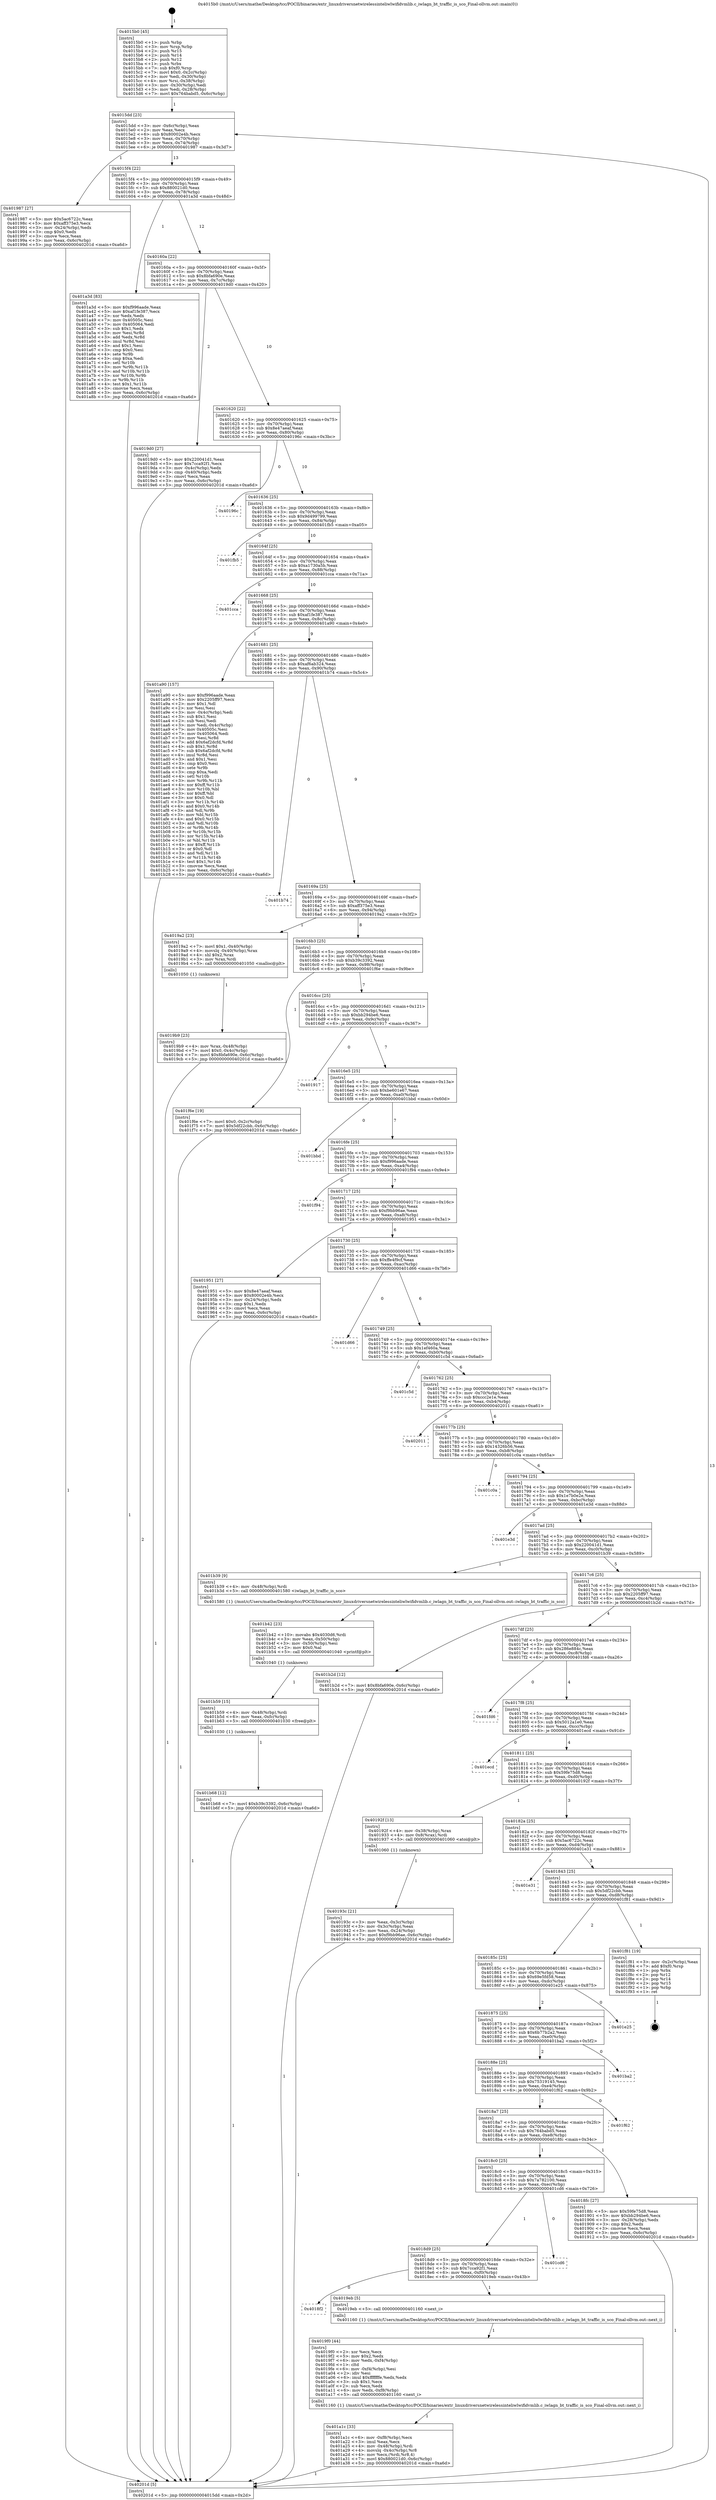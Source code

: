digraph "0x4015b0" {
  label = "0x4015b0 (/mnt/c/Users/mathe/Desktop/tcc/POCII/binaries/extr_linuxdriversnetwirelessinteliwlwifidvmlib.c_iwlagn_bt_traffic_is_sco_Final-ollvm.out::main(0))"
  labelloc = "t"
  node[shape=record]

  Entry [label="",width=0.3,height=0.3,shape=circle,fillcolor=black,style=filled]
  "0x4015dd" [label="{
     0x4015dd [23]\l
     | [instrs]\l
     &nbsp;&nbsp;0x4015dd \<+3\>: mov -0x6c(%rbp),%eax\l
     &nbsp;&nbsp;0x4015e0 \<+2\>: mov %eax,%ecx\l
     &nbsp;&nbsp;0x4015e2 \<+6\>: sub $0x80002e4b,%ecx\l
     &nbsp;&nbsp;0x4015e8 \<+3\>: mov %eax,-0x70(%rbp)\l
     &nbsp;&nbsp;0x4015eb \<+3\>: mov %ecx,-0x74(%rbp)\l
     &nbsp;&nbsp;0x4015ee \<+6\>: je 0000000000401987 \<main+0x3d7\>\l
  }"]
  "0x401987" [label="{
     0x401987 [27]\l
     | [instrs]\l
     &nbsp;&nbsp;0x401987 \<+5\>: mov $0x5ac6722c,%eax\l
     &nbsp;&nbsp;0x40198c \<+5\>: mov $0xaff375e3,%ecx\l
     &nbsp;&nbsp;0x401991 \<+3\>: mov -0x24(%rbp),%edx\l
     &nbsp;&nbsp;0x401994 \<+3\>: cmp $0x0,%edx\l
     &nbsp;&nbsp;0x401997 \<+3\>: cmove %ecx,%eax\l
     &nbsp;&nbsp;0x40199a \<+3\>: mov %eax,-0x6c(%rbp)\l
     &nbsp;&nbsp;0x40199d \<+5\>: jmp 000000000040201d \<main+0xa6d\>\l
  }"]
  "0x4015f4" [label="{
     0x4015f4 [22]\l
     | [instrs]\l
     &nbsp;&nbsp;0x4015f4 \<+5\>: jmp 00000000004015f9 \<main+0x49\>\l
     &nbsp;&nbsp;0x4015f9 \<+3\>: mov -0x70(%rbp),%eax\l
     &nbsp;&nbsp;0x4015fc \<+5\>: sub $0x880021d0,%eax\l
     &nbsp;&nbsp;0x401601 \<+3\>: mov %eax,-0x78(%rbp)\l
     &nbsp;&nbsp;0x401604 \<+6\>: je 0000000000401a3d \<main+0x48d\>\l
  }"]
  Exit [label="",width=0.3,height=0.3,shape=circle,fillcolor=black,style=filled,peripheries=2]
  "0x401a3d" [label="{
     0x401a3d [83]\l
     | [instrs]\l
     &nbsp;&nbsp;0x401a3d \<+5\>: mov $0xf996aade,%eax\l
     &nbsp;&nbsp;0x401a42 \<+5\>: mov $0xaf1fe387,%ecx\l
     &nbsp;&nbsp;0x401a47 \<+2\>: xor %edx,%edx\l
     &nbsp;&nbsp;0x401a49 \<+7\>: mov 0x40505c,%esi\l
     &nbsp;&nbsp;0x401a50 \<+7\>: mov 0x405064,%edi\l
     &nbsp;&nbsp;0x401a57 \<+3\>: sub $0x1,%edx\l
     &nbsp;&nbsp;0x401a5a \<+3\>: mov %esi,%r8d\l
     &nbsp;&nbsp;0x401a5d \<+3\>: add %edx,%r8d\l
     &nbsp;&nbsp;0x401a60 \<+4\>: imul %r8d,%esi\l
     &nbsp;&nbsp;0x401a64 \<+3\>: and $0x1,%esi\l
     &nbsp;&nbsp;0x401a67 \<+3\>: cmp $0x0,%esi\l
     &nbsp;&nbsp;0x401a6a \<+4\>: sete %r9b\l
     &nbsp;&nbsp;0x401a6e \<+3\>: cmp $0xa,%edi\l
     &nbsp;&nbsp;0x401a71 \<+4\>: setl %r10b\l
     &nbsp;&nbsp;0x401a75 \<+3\>: mov %r9b,%r11b\l
     &nbsp;&nbsp;0x401a78 \<+3\>: and %r10b,%r11b\l
     &nbsp;&nbsp;0x401a7b \<+3\>: xor %r10b,%r9b\l
     &nbsp;&nbsp;0x401a7e \<+3\>: or %r9b,%r11b\l
     &nbsp;&nbsp;0x401a81 \<+4\>: test $0x1,%r11b\l
     &nbsp;&nbsp;0x401a85 \<+3\>: cmovne %ecx,%eax\l
     &nbsp;&nbsp;0x401a88 \<+3\>: mov %eax,-0x6c(%rbp)\l
     &nbsp;&nbsp;0x401a8b \<+5\>: jmp 000000000040201d \<main+0xa6d\>\l
  }"]
  "0x40160a" [label="{
     0x40160a [22]\l
     | [instrs]\l
     &nbsp;&nbsp;0x40160a \<+5\>: jmp 000000000040160f \<main+0x5f\>\l
     &nbsp;&nbsp;0x40160f \<+3\>: mov -0x70(%rbp),%eax\l
     &nbsp;&nbsp;0x401612 \<+5\>: sub $0x8bfa690e,%eax\l
     &nbsp;&nbsp;0x401617 \<+3\>: mov %eax,-0x7c(%rbp)\l
     &nbsp;&nbsp;0x40161a \<+6\>: je 00000000004019d0 \<main+0x420\>\l
  }"]
  "0x401b68" [label="{
     0x401b68 [12]\l
     | [instrs]\l
     &nbsp;&nbsp;0x401b68 \<+7\>: movl $0xb39c3392,-0x6c(%rbp)\l
     &nbsp;&nbsp;0x401b6f \<+5\>: jmp 000000000040201d \<main+0xa6d\>\l
  }"]
  "0x4019d0" [label="{
     0x4019d0 [27]\l
     | [instrs]\l
     &nbsp;&nbsp;0x4019d0 \<+5\>: mov $0x220041d1,%eax\l
     &nbsp;&nbsp;0x4019d5 \<+5\>: mov $0x7cca92f1,%ecx\l
     &nbsp;&nbsp;0x4019da \<+3\>: mov -0x4c(%rbp),%edx\l
     &nbsp;&nbsp;0x4019dd \<+3\>: cmp -0x40(%rbp),%edx\l
     &nbsp;&nbsp;0x4019e0 \<+3\>: cmovl %ecx,%eax\l
     &nbsp;&nbsp;0x4019e3 \<+3\>: mov %eax,-0x6c(%rbp)\l
     &nbsp;&nbsp;0x4019e6 \<+5\>: jmp 000000000040201d \<main+0xa6d\>\l
  }"]
  "0x401620" [label="{
     0x401620 [22]\l
     | [instrs]\l
     &nbsp;&nbsp;0x401620 \<+5\>: jmp 0000000000401625 \<main+0x75\>\l
     &nbsp;&nbsp;0x401625 \<+3\>: mov -0x70(%rbp),%eax\l
     &nbsp;&nbsp;0x401628 \<+5\>: sub $0x8e47aeaf,%eax\l
     &nbsp;&nbsp;0x40162d \<+3\>: mov %eax,-0x80(%rbp)\l
     &nbsp;&nbsp;0x401630 \<+6\>: je 000000000040196c \<main+0x3bc\>\l
  }"]
  "0x401b59" [label="{
     0x401b59 [15]\l
     | [instrs]\l
     &nbsp;&nbsp;0x401b59 \<+4\>: mov -0x48(%rbp),%rdi\l
     &nbsp;&nbsp;0x401b5d \<+6\>: mov %eax,-0xfc(%rbp)\l
     &nbsp;&nbsp;0x401b63 \<+5\>: call 0000000000401030 \<free@plt\>\l
     | [calls]\l
     &nbsp;&nbsp;0x401030 \{1\} (unknown)\l
  }"]
  "0x40196c" [label="{
     0x40196c\l
  }", style=dashed]
  "0x401636" [label="{
     0x401636 [25]\l
     | [instrs]\l
     &nbsp;&nbsp;0x401636 \<+5\>: jmp 000000000040163b \<main+0x8b\>\l
     &nbsp;&nbsp;0x40163b \<+3\>: mov -0x70(%rbp),%eax\l
     &nbsp;&nbsp;0x40163e \<+5\>: sub $0x9d499799,%eax\l
     &nbsp;&nbsp;0x401643 \<+6\>: mov %eax,-0x84(%rbp)\l
     &nbsp;&nbsp;0x401649 \<+6\>: je 0000000000401fb5 \<main+0xa05\>\l
  }"]
  "0x401b42" [label="{
     0x401b42 [23]\l
     | [instrs]\l
     &nbsp;&nbsp;0x401b42 \<+10\>: movabs $0x4030d6,%rdi\l
     &nbsp;&nbsp;0x401b4c \<+3\>: mov %eax,-0x50(%rbp)\l
     &nbsp;&nbsp;0x401b4f \<+3\>: mov -0x50(%rbp),%esi\l
     &nbsp;&nbsp;0x401b52 \<+2\>: mov $0x0,%al\l
     &nbsp;&nbsp;0x401b54 \<+5\>: call 0000000000401040 \<printf@plt\>\l
     | [calls]\l
     &nbsp;&nbsp;0x401040 \{1\} (unknown)\l
  }"]
  "0x401fb5" [label="{
     0x401fb5\l
  }", style=dashed]
  "0x40164f" [label="{
     0x40164f [25]\l
     | [instrs]\l
     &nbsp;&nbsp;0x40164f \<+5\>: jmp 0000000000401654 \<main+0xa4\>\l
     &nbsp;&nbsp;0x401654 \<+3\>: mov -0x70(%rbp),%eax\l
     &nbsp;&nbsp;0x401657 \<+5\>: sub $0xa1730a5b,%eax\l
     &nbsp;&nbsp;0x40165c \<+6\>: mov %eax,-0x88(%rbp)\l
     &nbsp;&nbsp;0x401662 \<+6\>: je 0000000000401cca \<main+0x71a\>\l
  }"]
  "0x401a1c" [label="{
     0x401a1c [33]\l
     | [instrs]\l
     &nbsp;&nbsp;0x401a1c \<+6\>: mov -0xf8(%rbp),%ecx\l
     &nbsp;&nbsp;0x401a22 \<+3\>: imul %eax,%ecx\l
     &nbsp;&nbsp;0x401a25 \<+4\>: mov -0x48(%rbp),%rdi\l
     &nbsp;&nbsp;0x401a29 \<+4\>: movslq -0x4c(%rbp),%r8\l
     &nbsp;&nbsp;0x401a2d \<+4\>: mov %ecx,(%rdi,%r8,4)\l
     &nbsp;&nbsp;0x401a31 \<+7\>: movl $0x880021d0,-0x6c(%rbp)\l
     &nbsp;&nbsp;0x401a38 \<+5\>: jmp 000000000040201d \<main+0xa6d\>\l
  }"]
  "0x401cca" [label="{
     0x401cca\l
  }", style=dashed]
  "0x401668" [label="{
     0x401668 [25]\l
     | [instrs]\l
     &nbsp;&nbsp;0x401668 \<+5\>: jmp 000000000040166d \<main+0xbd\>\l
     &nbsp;&nbsp;0x40166d \<+3\>: mov -0x70(%rbp),%eax\l
     &nbsp;&nbsp;0x401670 \<+5\>: sub $0xaf1fe387,%eax\l
     &nbsp;&nbsp;0x401675 \<+6\>: mov %eax,-0x8c(%rbp)\l
     &nbsp;&nbsp;0x40167b \<+6\>: je 0000000000401a90 \<main+0x4e0\>\l
  }"]
  "0x4019f0" [label="{
     0x4019f0 [44]\l
     | [instrs]\l
     &nbsp;&nbsp;0x4019f0 \<+2\>: xor %ecx,%ecx\l
     &nbsp;&nbsp;0x4019f2 \<+5\>: mov $0x2,%edx\l
     &nbsp;&nbsp;0x4019f7 \<+6\>: mov %edx,-0xf4(%rbp)\l
     &nbsp;&nbsp;0x4019fd \<+1\>: cltd\l
     &nbsp;&nbsp;0x4019fe \<+6\>: mov -0xf4(%rbp),%esi\l
     &nbsp;&nbsp;0x401a04 \<+2\>: idiv %esi\l
     &nbsp;&nbsp;0x401a06 \<+6\>: imul $0xfffffffe,%edx,%edx\l
     &nbsp;&nbsp;0x401a0c \<+3\>: sub $0x1,%ecx\l
     &nbsp;&nbsp;0x401a0f \<+2\>: sub %ecx,%edx\l
     &nbsp;&nbsp;0x401a11 \<+6\>: mov %edx,-0xf8(%rbp)\l
     &nbsp;&nbsp;0x401a17 \<+5\>: call 0000000000401160 \<next_i\>\l
     | [calls]\l
     &nbsp;&nbsp;0x401160 \{1\} (/mnt/c/Users/mathe/Desktop/tcc/POCII/binaries/extr_linuxdriversnetwirelessinteliwlwifidvmlib.c_iwlagn_bt_traffic_is_sco_Final-ollvm.out::next_i)\l
  }"]
  "0x401a90" [label="{
     0x401a90 [157]\l
     | [instrs]\l
     &nbsp;&nbsp;0x401a90 \<+5\>: mov $0xf996aade,%eax\l
     &nbsp;&nbsp;0x401a95 \<+5\>: mov $0x2205ff97,%ecx\l
     &nbsp;&nbsp;0x401a9a \<+2\>: mov $0x1,%dl\l
     &nbsp;&nbsp;0x401a9c \<+2\>: xor %esi,%esi\l
     &nbsp;&nbsp;0x401a9e \<+3\>: mov -0x4c(%rbp),%edi\l
     &nbsp;&nbsp;0x401aa1 \<+3\>: sub $0x1,%esi\l
     &nbsp;&nbsp;0x401aa4 \<+2\>: sub %esi,%edi\l
     &nbsp;&nbsp;0x401aa6 \<+3\>: mov %edi,-0x4c(%rbp)\l
     &nbsp;&nbsp;0x401aa9 \<+7\>: mov 0x40505c,%esi\l
     &nbsp;&nbsp;0x401ab0 \<+7\>: mov 0x405064,%edi\l
     &nbsp;&nbsp;0x401ab7 \<+3\>: mov %esi,%r8d\l
     &nbsp;&nbsp;0x401aba \<+7\>: add $0x6af2dcfd,%r8d\l
     &nbsp;&nbsp;0x401ac1 \<+4\>: sub $0x1,%r8d\l
     &nbsp;&nbsp;0x401ac5 \<+7\>: sub $0x6af2dcfd,%r8d\l
     &nbsp;&nbsp;0x401acc \<+4\>: imul %r8d,%esi\l
     &nbsp;&nbsp;0x401ad0 \<+3\>: and $0x1,%esi\l
     &nbsp;&nbsp;0x401ad3 \<+3\>: cmp $0x0,%esi\l
     &nbsp;&nbsp;0x401ad6 \<+4\>: sete %r9b\l
     &nbsp;&nbsp;0x401ada \<+3\>: cmp $0xa,%edi\l
     &nbsp;&nbsp;0x401add \<+4\>: setl %r10b\l
     &nbsp;&nbsp;0x401ae1 \<+3\>: mov %r9b,%r11b\l
     &nbsp;&nbsp;0x401ae4 \<+4\>: xor $0xff,%r11b\l
     &nbsp;&nbsp;0x401ae8 \<+3\>: mov %r10b,%bl\l
     &nbsp;&nbsp;0x401aeb \<+3\>: xor $0xff,%bl\l
     &nbsp;&nbsp;0x401aee \<+3\>: xor $0x0,%dl\l
     &nbsp;&nbsp;0x401af1 \<+3\>: mov %r11b,%r14b\l
     &nbsp;&nbsp;0x401af4 \<+4\>: and $0x0,%r14b\l
     &nbsp;&nbsp;0x401af8 \<+3\>: and %dl,%r9b\l
     &nbsp;&nbsp;0x401afb \<+3\>: mov %bl,%r15b\l
     &nbsp;&nbsp;0x401afe \<+4\>: and $0x0,%r15b\l
     &nbsp;&nbsp;0x401b02 \<+3\>: and %dl,%r10b\l
     &nbsp;&nbsp;0x401b05 \<+3\>: or %r9b,%r14b\l
     &nbsp;&nbsp;0x401b08 \<+3\>: or %r10b,%r15b\l
     &nbsp;&nbsp;0x401b0b \<+3\>: xor %r15b,%r14b\l
     &nbsp;&nbsp;0x401b0e \<+3\>: or %bl,%r11b\l
     &nbsp;&nbsp;0x401b11 \<+4\>: xor $0xff,%r11b\l
     &nbsp;&nbsp;0x401b15 \<+3\>: or $0x0,%dl\l
     &nbsp;&nbsp;0x401b18 \<+3\>: and %dl,%r11b\l
     &nbsp;&nbsp;0x401b1b \<+3\>: or %r11b,%r14b\l
     &nbsp;&nbsp;0x401b1e \<+4\>: test $0x1,%r14b\l
     &nbsp;&nbsp;0x401b22 \<+3\>: cmovne %ecx,%eax\l
     &nbsp;&nbsp;0x401b25 \<+3\>: mov %eax,-0x6c(%rbp)\l
     &nbsp;&nbsp;0x401b28 \<+5\>: jmp 000000000040201d \<main+0xa6d\>\l
  }"]
  "0x401681" [label="{
     0x401681 [25]\l
     | [instrs]\l
     &nbsp;&nbsp;0x401681 \<+5\>: jmp 0000000000401686 \<main+0xd6\>\l
     &nbsp;&nbsp;0x401686 \<+3\>: mov -0x70(%rbp),%eax\l
     &nbsp;&nbsp;0x401689 \<+5\>: sub $0xaf6ab324,%eax\l
     &nbsp;&nbsp;0x40168e \<+6\>: mov %eax,-0x90(%rbp)\l
     &nbsp;&nbsp;0x401694 \<+6\>: je 0000000000401b74 \<main+0x5c4\>\l
  }"]
  "0x4018f2" [label="{
     0x4018f2\l
  }", style=dashed]
  "0x401b74" [label="{
     0x401b74\l
  }", style=dashed]
  "0x40169a" [label="{
     0x40169a [25]\l
     | [instrs]\l
     &nbsp;&nbsp;0x40169a \<+5\>: jmp 000000000040169f \<main+0xef\>\l
     &nbsp;&nbsp;0x40169f \<+3\>: mov -0x70(%rbp),%eax\l
     &nbsp;&nbsp;0x4016a2 \<+5\>: sub $0xaff375e3,%eax\l
     &nbsp;&nbsp;0x4016a7 \<+6\>: mov %eax,-0x94(%rbp)\l
     &nbsp;&nbsp;0x4016ad \<+6\>: je 00000000004019a2 \<main+0x3f2\>\l
  }"]
  "0x4019eb" [label="{
     0x4019eb [5]\l
     | [instrs]\l
     &nbsp;&nbsp;0x4019eb \<+5\>: call 0000000000401160 \<next_i\>\l
     | [calls]\l
     &nbsp;&nbsp;0x401160 \{1\} (/mnt/c/Users/mathe/Desktop/tcc/POCII/binaries/extr_linuxdriversnetwirelessinteliwlwifidvmlib.c_iwlagn_bt_traffic_is_sco_Final-ollvm.out::next_i)\l
  }"]
  "0x4019a2" [label="{
     0x4019a2 [23]\l
     | [instrs]\l
     &nbsp;&nbsp;0x4019a2 \<+7\>: movl $0x1,-0x40(%rbp)\l
     &nbsp;&nbsp;0x4019a9 \<+4\>: movslq -0x40(%rbp),%rax\l
     &nbsp;&nbsp;0x4019ad \<+4\>: shl $0x2,%rax\l
     &nbsp;&nbsp;0x4019b1 \<+3\>: mov %rax,%rdi\l
     &nbsp;&nbsp;0x4019b4 \<+5\>: call 0000000000401050 \<malloc@plt\>\l
     | [calls]\l
     &nbsp;&nbsp;0x401050 \{1\} (unknown)\l
  }"]
  "0x4016b3" [label="{
     0x4016b3 [25]\l
     | [instrs]\l
     &nbsp;&nbsp;0x4016b3 \<+5\>: jmp 00000000004016b8 \<main+0x108\>\l
     &nbsp;&nbsp;0x4016b8 \<+3\>: mov -0x70(%rbp),%eax\l
     &nbsp;&nbsp;0x4016bb \<+5\>: sub $0xb39c3392,%eax\l
     &nbsp;&nbsp;0x4016c0 \<+6\>: mov %eax,-0x98(%rbp)\l
     &nbsp;&nbsp;0x4016c6 \<+6\>: je 0000000000401f6e \<main+0x9be\>\l
  }"]
  "0x4018d9" [label="{
     0x4018d9 [25]\l
     | [instrs]\l
     &nbsp;&nbsp;0x4018d9 \<+5\>: jmp 00000000004018de \<main+0x32e\>\l
     &nbsp;&nbsp;0x4018de \<+3\>: mov -0x70(%rbp),%eax\l
     &nbsp;&nbsp;0x4018e1 \<+5\>: sub $0x7cca92f1,%eax\l
     &nbsp;&nbsp;0x4018e6 \<+6\>: mov %eax,-0xf0(%rbp)\l
     &nbsp;&nbsp;0x4018ec \<+6\>: je 00000000004019eb \<main+0x43b\>\l
  }"]
  "0x401f6e" [label="{
     0x401f6e [19]\l
     | [instrs]\l
     &nbsp;&nbsp;0x401f6e \<+7\>: movl $0x0,-0x2c(%rbp)\l
     &nbsp;&nbsp;0x401f75 \<+7\>: movl $0x5df22cbb,-0x6c(%rbp)\l
     &nbsp;&nbsp;0x401f7c \<+5\>: jmp 000000000040201d \<main+0xa6d\>\l
  }"]
  "0x4016cc" [label="{
     0x4016cc [25]\l
     | [instrs]\l
     &nbsp;&nbsp;0x4016cc \<+5\>: jmp 00000000004016d1 \<main+0x121\>\l
     &nbsp;&nbsp;0x4016d1 \<+3\>: mov -0x70(%rbp),%eax\l
     &nbsp;&nbsp;0x4016d4 \<+5\>: sub $0xbb294be6,%eax\l
     &nbsp;&nbsp;0x4016d9 \<+6\>: mov %eax,-0x9c(%rbp)\l
     &nbsp;&nbsp;0x4016df \<+6\>: je 0000000000401917 \<main+0x367\>\l
  }"]
  "0x401cd6" [label="{
     0x401cd6\l
  }", style=dashed]
  "0x401917" [label="{
     0x401917\l
  }", style=dashed]
  "0x4016e5" [label="{
     0x4016e5 [25]\l
     | [instrs]\l
     &nbsp;&nbsp;0x4016e5 \<+5\>: jmp 00000000004016ea \<main+0x13a\>\l
     &nbsp;&nbsp;0x4016ea \<+3\>: mov -0x70(%rbp),%eax\l
     &nbsp;&nbsp;0x4016ed \<+5\>: sub $0xbe601e67,%eax\l
     &nbsp;&nbsp;0x4016f2 \<+6\>: mov %eax,-0xa0(%rbp)\l
     &nbsp;&nbsp;0x4016f8 \<+6\>: je 0000000000401bbd \<main+0x60d\>\l
  }"]
  "0x4019b9" [label="{
     0x4019b9 [23]\l
     | [instrs]\l
     &nbsp;&nbsp;0x4019b9 \<+4\>: mov %rax,-0x48(%rbp)\l
     &nbsp;&nbsp;0x4019bd \<+7\>: movl $0x0,-0x4c(%rbp)\l
     &nbsp;&nbsp;0x4019c4 \<+7\>: movl $0x8bfa690e,-0x6c(%rbp)\l
     &nbsp;&nbsp;0x4019cb \<+5\>: jmp 000000000040201d \<main+0xa6d\>\l
  }"]
  "0x401bbd" [label="{
     0x401bbd\l
  }", style=dashed]
  "0x4016fe" [label="{
     0x4016fe [25]\l
     | [instrs]\l
     &nbsp;&nbsp;0x4016fe \<+5\>: jmp 0000000000401703 \<main+0x153\>\l
     &nbsp;&nbsp;0x401703 \<+3\>: mov -0x70(%rbp),%eax\l
     &nbsp;&nbsp;0x401706 \<+5\>: sub $0xf996aade,%eax\l
     &nbsp;&nbsp;0x40170b \<+6\>: mov %eax,-0xa4(%rbp)\l
     &nbsp;&nbsp;0x401711 \<+6\>: je 0000000000401f94 \<main+0x9e4\>\l
  }"]
  "0x40193c" [label="{
     0x40193c [21]\l
     | [instrs]\l
     &nbsp;&nbsp;0x40193c \<+3\>: mov %eax,-0x3c(%rbp)\l
     &nbsp;&nbsp;0x40193f \<+3\>: mov -0x3c(%rbp),%eax\l
     &nbsp;&nbsp;0x401942 \<+3\>: mov %eax,-0x24(%rbp)\l
     &nbsp;&nbsp;0x401945 \<+7\>: movl $0xf9bb96ae,-0x6c(%rbp)\l
     &nbsp;&nbsp;0x40194c \<+5\>: jmp 000000000040201d \<main+0xa6d\>\l
  }"]
  "0x401f94" [label="{
     0x401f94\l
  }", style=dashed]
  "0x401717" [label="{
     0x401717 [25]\l
     | [instrs]\l
     &nbsp;&nbsp;0x401717 \<+5\>: jmp 000000000040171c \<main+0x16c\>\l
     &nbsp;&nbsp;0x40171c \<+3\>: mov -0x70(%rbp),%eax\l
     &nbsp;&nbsp;0x40171f \<+5\>: sub $0xf9bb96ae,%eax\l
     &nbsp;&nbsp;0x401724 \<+6\>: mov %eax,-0xa8(%rbp)\l
     &nbsp;&nbsp;0x40172a \<+6\>: je 0000000000401951 \<main+0x3a1\>\l
  }"]
  "0x4015b0" [label="{
     0x4015b0 [45]\l
     | [instrs]\l
     &nbsp;&nbsp;0x4015b0 \<+1\>: push %rbp\l
     &nbsp;&nbsp;0x4015b1 \<+3\>: mov %rsp,%rbp\l
     &nbsp;&nbsp;0x4015b4 \<+2\>: push %r15\l
     &nbsp;&nbsp;0x4015b6 \<+2\>: push %r14\l
     &nbsp;&nbsp;0x4015b8 \<+2\>: push %r12\l
     &nbsp;&nbsp;0x4015ba \<+1\>: push %rbx\l
     &nbsp;&nbsp;0x4015bb \<+7\>: sub $0xf0,%rsp\l
     &nbsp;&nbsp;0x4015c2 \<+7\>: movl $0x0,-0x2c(%rbp)\l
     &nbsp;&nbsp;0x4015c9 \<+3\>: mov %edi,-0x30(%rbp)\l
     &nbsp;&nbsp;0x4015cc \<+4\>: mov %rsi,-0x38(%rbp)\l
     &nbsp;&nbsp;0x4015d0 \<+3\>: mov -0x30(%rbp),%edi\l
     &nbsp;&nbsp;0x4015d3 \<+3\>: mov %edi,-0x28(%rbp)\l
     &nbsp;&nbsp;0x4015d6 \<+7\>: movl $0x764babd5,-0x6c(%rbp)\l
  }"]
  "0x401951" [label="{
     0x401951 [27]\l
     | [instrs]\l
     &nbsp;&nbsp;0x401951 \<+5\>: mov $0x8e47aeaf,%eax\l
     &nbsp;&nbsp;0x401956 \<+5\>: mov $0x80002e4b,%ecx\l
     &nbsp;&nbsp;0x40195b \<+3\>: mov -0x24(%rbp),%edx\l
     &nbsp;&nbsp;0x40195e \<+3\>: cmp $0x1,%edx\l
     &nbsp;&nbsp;0x401961 \<+3\>: cmovl %ecx,%eax\l
     &nbsp;&nbsp;0x401964 \<+3\>: mov %eax,-0x6c(%rbp)\l
     &nbsp;&nbsp;0x401967 \<+5\>: jmp 000000000040201d \<main+0xa6d\>\l
  }"]
  "0x401730" [label="{
     0x401730 [25]\l
     | [instrs]\l
     &nbsp;&nbsp;0x401730 \<+5\>: jmp 0000000000401735 \<main+0x185\>\l
     &nbsp;&nbsp;0x401735 \<+3\>: mov -0x70(%rbp),%eax\l
     &nbsp;&nbsp;0x401738 \<+5\>: sub $0xffe4f9cf,%eax\l
     &nbsp;&nbsp;0x40173d \<+6\>: mov %eax,-0xac(%rbp)\l
     &nbsp;&nbsp;0x401743 \<+6\>: je 0000000000401d66 \<main+0x7b6\>\l
  }"]
  "0x40201d" [label="{
     0x40201d [5]\l
     | [instrs]\l
     &nbsp;&nbsp;0x40201d \<+5\>: jmp 00000000004015dd \<main+0x2d\>\l
  }"]
  "0x401d66" [label="{
     0x401d66\l
  }", style=dashed]
  "0x401749" [label="{
     0x401749 [25]\l
     | [instrs]\l
     &nbsp;&nbsp;0x401749 \<+5\>: jmp 000000000040174e \<main+0x19e\>\l
     &nbsp;&nbsp;0x40174e \<+3\>: mov -0x70(%rbp),%eax\l
     &nbsp;&nbsp;0x401751 \<+5\>: sub $0x1ef460a,%eax\l
     &nbsp;&nbsp;0x401756 \<+6\>: mov %eax,-0xb0(%rbp)\l
     &nbsp;&nbsp;0x40175c \<+6\>: je 0000000000401c5d \<main+0x6ad\>\l
  }"]
  "0x4018c0" [label="{
     0x4018c0 [25]\l
     | [instrs]\l
     &nbsp;&nbsp;0x4018c0 \<+5\>: jmp 00000000004018c5 \<main+0x315\>\l
     &nbsp;&nbsp;0x4018c5 \<+3\>: mov -0x70(%rbp),%eax\l
     &nbsp;&nbsp;0x4018c8 \<+5\>: sub $0x7a782100,%eax\l
     &nbsp;&nbsp;0x4018cd \<+6\>: mov %eax,-0xec(%rbp)\l
     &nbsp;&nbsp;0x4018d3 \<+6\>: je 0000000000401cd6 \<main+0x726\>\l
  }"]
  "0x401c5d" [label="{
     0x401c5d\l
  }", style=dashed]
  "0x401762" [label="{
     0x401762 [25]\l
     | [instrs]\l
     &nbsp;&nbsp;0x401762 \<+5\>: jmp 0000000000401767 \<main+0x1b7\>\l
     &nbsp;&nbsp;0x401767 \<+3\>: mov -0x70(%rbp),%eax\l
     &nbsp;&nbsp;0x40176a \<+5\>: sub $0xccc2e1e,%eax\l
     &nbsp;&nbsp;0x40176f \<+6\>: mov %eax,-0xb4(%rbp)\l
     &nbsp;&nbsp;0x401775 \<+6\>: je 0000000000402011 \<main+0xa61\>\l
  }"]
  "0x4018fc" [label="{
     0x4018fc [27]\l
     | [instrs]\l
     &nbsp;&nbsp;0x4018fc \<+5\>: mov $0x59fe75d8,%eax\l
     &nbsp;&nbsp;0x401901 \<+5\>: mov $0xbb294be6,%ecx\l
     &nbsp;&nbsp;0x401906 \<+3\>: mov -0x28(%rbp),%edx\l
     &nbsp;&nbsp;0x401909 \<+3\>: cmp $0x2,%edx\l
     &nbsp;&nbsp;0x40190c \<+3\>: cmovne %ecx,%eax\l
     &nbsp;&nbsp;0x40190f \<+3\>: mov %eax,-0x6c(%rbp)\l
     &nbsp;&nbsp;0x401912 \<+5\>: jmp 000000000040201d \<main+0xa6d\>\l
  }"]
  "0x402011" [label="{
     0x402011\l
  }", style=dashed]
  "0x40177b" [label="{
     0x40177b [25]\l
     | [instrs]\l
     &nbsp;&nbsp;0x40177b \<+5\>: jmp 0000000000401780 \<main+0x1d0\>\l
     &nbsp;&nbsp;0x401780 \<+3\>: mov -0x70(%rbp),%eax\l
     &nbsp;&nbsp;0x401783 \<+5\>: sub $0x14326b56,%eax\l
     &nbsp;&nbsp;0x401788 \<+6\>: mov %eax,-0xb8(%rbp)\l
     &nbsp;&nbsp;0x40178e \<+6\>: je 0000000000401c0a \<main+0x65a\>\l
  }"]
  "0x4018a7" [label="{
     0x4018a7 [25]\l
     | [instrs]\l
     &nbsp;&nbsp;0x4018a7 \<+5\>: jmp 00000000004018ac \<main+0x2fc\>\l
     &nbsp;&nbsp;0x4018ac \<+3\>: mov -0x70(%rbp),%eax\l
     &nbsp;&nbsp;0x4018af \<+5\>: sub $0x764babd5,%eax\l
     &nbsp;&nbsp;0x4018b4 \<+6\>: mov %eax,-0xe8(%rbp)\l
     &nbsp;&nbsp;0x4018ba \<+6\>: je 00000000004018fc \<main+0x34c\>\l
  }"]
  "0x401c0a" [label="{
     0x401c0a\l
  }", style=dashed]
  "0x401794" [label="{
     0x401794 [25]\l
     | [instrs]\l
     &nbsp;&nbsp;0x401794 \<+5\>: jmp 0000000000401799 \<main+0x1e9\>\l
     &nbsp;&nbsp;0x401799 \<+3\>: mov -0x70(%rbp),%eax\l
     &nbsp;&nbsp;0x40179c \<+5\>: sub $0x1e7b0e2e,%eax\l
     &nbsp;&nbsp;0x4017a1 \<+6\>: mov %eax,-0xbc(%rbp)\l
     &nbsp;&nbsp;0x4017a7 \<+6\>: je 0000000000401e3d \<main+0x88d\>\l
  }"]
  "0x401f62" [label="{
     0x401f62\l
  }", style=dashed]
  "0x401e3d" [label="{
     0x401e3d\l
  }", style=dashed]
  "0x4017ad" [label="{
     0x4017ad [25]\l
     | [instrs]\l
     &nbsp;&nbsp;0x4017ad \<+5\>: jmp 00000000004017b2 \<main+0x202\>\l
     &nbsp;&nbsp;0x4017b2 \<+3\>: mov -0x70(%rbp),%eax\l
     &nbsp;&nbsp;0x4017b5 \<+5\>: sub $0x220041d1,%eax\l
     &nbsp;&nbsp;0x4017ba \<+6\>: mov %eax,-0xc0(%rbp)\l
     &nbsp;&nbsp;0x4017c0 \<+6\>: je 0000000000401b39 \<main+0x589\>\l
  }"]
  "0x40188e" [label="{
     0x40188e [25]\l
     | [instrs]\l
     &nbsp;&nbsp;0x40188e \<+5\>: jmp 0000000000401893 \<main+0x2e3\>\l
     &nbsp;&nbsp;0x401893 \<+3\>: mov -0x70(%rbp),%eax\l
     &nbsp;&nbsp;0x401896 \<+5\>: sub $0x75319145,%eax\l
     &nbsp;&nbsp;0x40189b \<+6\>: mov %eax,-0xe4(%rbp)\l
     &nbsp;&nbsp;0x4018a1 \<+6\>: je 0000000000401f62 \<main+0x9b2\>\l
  }"]
  "0x401b39" [label="{
     0x401b39 [9]\l
     | [instrs]\l
     &nbsp;&nbsp;0x401b39 \<+4\>: mov -0x48(%rbp),%rdi\l
     &nbsp;&nbsp;0x401b3d \<+5\>: call 0000000000401580 \<iwlagn_bt_traffic_is_sco\>\l
     | [calls]\l
     &nbsp;&nbsp;0x401580 \{1\} (/mnt/c/Users/mathe/Desktop/tcc/POCII/binaries/extr_linuxdriversnetwirelessinteliwlwifidvmlib.c_iwlagn_bt_traffic_is_sco_Final-ollvm.out::iwlagn_bt_traffic_is_sco)\l
  }"]
  "0x4017c6" [label="{
     0x4017c6 [25]\l
     | [instrs]\l
     &nbsp;&nbsp;0x4017c6 \<+5\>: jmp 00000000004017cb \<main+0x21b\>\l
     &nbsp;&nbsp;0x4017cb \<+3\>: mov -0x70(%rbp),%eax\l
     &nbsp;&nbsp;0x4017ce \<+5\>: sub $0x2205ff97,%eax\l
     &nbsp;&nbsp;0x4017d3 \<+6\>: mov %eax,-0xc4(%rbp)\l
     &nbsp;&nbsp;0x4017d9 \<+6\>: je 0000000000401b2d \<main+0x57d\>\l
  }"]
  "0x401ba2" [label="{
     0x401ba2\l
  }", style=dashed]
  "0x401b2d" [label="{
     0x401b2d [12]\l
     | [instrs]\l
     &nbsp;&nbsp;0x401b2d \<+7\>: movl $0x8bfa690e,-0x6c(%rbp)\l
     &nbsp;&nbsp;0x401b34 \<+5\>: jmp 000000000040201d \<main+0xa6d\>\l
  }"]
  "0x4017df" [label="{
     0x4017df [25]\l
     | [instrs]\l
     &nbsp;&nbsp;0x4017df \<+5\>: jmp 00000000004017e4 \<main+0x234\>\l
     &nbsp;&nbsp;0x4017e4 \<+3\>: mov -0x70(%rbp),%eax\l
     &nbsp;&nbsp;0x4017e7 \<+5\>: sub $0x286e884c,%eax\l
     &nbsp;&nbsp;0x4017ec \<+6\>: mov %eax,-0xc8(%rbp)\l
     &nbsp;&nbsp;0x4017f2 \<+6\>: je 0000000000401fd6 \<main+0xa26\>\l
  }"]
  "0x401875" [label="{
     0x401875 [25]\l
     | [instrs]\l
     &nbsp;&nbsp;0x401875 \<+5\>: jmp 000000000040187a \<main+0x2ca\>\l
     &nbsp;&nbsp;0x40187a \<+3\>: mov -0x70(%rbp),%eax\l
     &nbsp;&nbsp;0x40187d \<+5\>: sub $0x6b77b2a2,%eax\l
     &nbsp;&nbsp;0x401882 \<+6\>: mov %eax,-0xe0(%rbp)\l
     &nbsp;&nbsp;0x401888 \<+6\>: je 0000000000401ba2 \<main+0x5f2\>\l
  }"]
  "0x401fd6" [label="{
     0x401fd6\l
  }", style=dashed]
  "0x4017f8" [label="{
     0x4017f8 [25]\l
     | [instrs]\l
     &nbsp;&nbsp;0x4017f8 \<+5\>: jmp 00000000004017fd \<main+0x24d\>\l
     &nbsp;&nbsp;0x4017fd \<+3\>: mov -0x70(%rbp),%eax\l
     &nbsp;&nbsp;0x401800 \<+5\>: sub $0x5012a1e0,%eax\l
     &nbsp;&nbsp;0x401805 \<+6\>: mov %eax,-0xcc(%rbp)\l
     &nbsp;&nbsp;0x40180b \<+6\>: je 0000000000401ecd \<main+0x91d\>\l
  }"]
  "0x401e25" [label="{
     0x401e25\l
  }", style=dashed]
  "0x401ecd" [label="{
     0x401ecd\l
  }", style=dashed]
  "0x401811" [label="{
     0x401811 [25]\l
     | [instrs]\l
     &nbsp;&nbsp;0x401811 \<+5\>: jmp 0000000000401816 \<main+0x266\>\l
     &nbsp;&nbsp;0x401816 \<+3\>: mov -0x70(%rbp),%eax\l
     &nbsp;&nbsp;0x401819 \<+5\>: sub $0x59fe75d8,%eax\l
     &nbsp;&nbsp;0x40181e \<+6\>: mov %eax,-0xd0(%rbp)\l
     &nbsp;&nbsp;0x401824 \<+6\>: je 000000000040192f \<main+0x37f\>\l
  }"]
  "0x40185c" [label="{
     0x40185c [25]\l
     | [instrs]\l
     &nbsp;&nbsp;0x40185c \<+5\>: jmp 0000000000401861 \<main+0x2b1\>\l
     &nbsp;&nbsp;0x401861 \<+3\>: mov -0x70(%rbp),%eax\l
     &nbsp;&nbsp;0x401864 \<+5\>: sub $0x69e5fd58,%eax\l
     &nbsp;&nbsp;0x401869 \<+6\>: mov %eax,-0xdc(%rbp)\l
     &nbsp;&nbsp;0x40186f \<+6\>: je 0000000000401e25 \<main+0x875\>\l
  }"]
  "0x40192f" [label="{
     0x40192f [13]\l
     | [instrs]\l
     &nbsp;&nbsp;0x40192f \<+4\>: mov -0x38(%rbp),%rax\l
     &nbsp;&nbsp;0x401933 \<+4\>: mov 0x8(%rax),%rdi\l
     &nbsp;&nbsp;0x401937 \<+5\>: call 0000000000401060 \<atoi@plt\>\l
     | [calls]\l
     &nbsp;&nbsp;0x401060 \{1\} (unknown)\l
  }"]
  "0x40182a" [label="{
     0x40182a [25]\l
     | [instrs]\l
     &nbsp;&nbsp;0x40182a \<+5\>: jmp 000000000040182f \<main+0x27f\>\l
     &nbsp;&nbsp;0x40182f \<+3\>: mov -0x70(%rbp),%eax\l
     &nbsp;&nbsp;0x401832 \<+5\>: sub $0x5ac6722c,%eax\l
     &nbsp;&nbsp;0x401837 \<+6\>: mov %eax,-0xd4(%rbp)\l
     &nbsp;&nbsp;0x40183d \<+6\>: je 0000000000401e31 \<main+0x881\>\l
  }"]
  "0x401f81" [label="{
     0x401f81 [19]\l
     | [instrs]\l
     &nbsp;&nbsp;0x401f81 \<+3\>: mov -0x2c(%rbp),%eax\l
     &nbsp;&nbsp;0x401f84 \<+7\>: add $0xf0,%rsp\l
     &nbsp;&nbsp;0x401f8b \<+1\>: pop %rbx\l
     &nbsp;&nbsp;0x401f8c \<+2\>: pop %r12\l
     &nbsp;&nbsp;0x401f8e \<+2\>: pop %r14\l
     &nbsp;&nbsp;0x401f90 \<+2\>: pop %r15\l
     &nbsp;&nbsp;0x401f92 \<+1\>: pop %rbp\l
     &nbsp;&nbsp;0x401f93 \<+1\>: ret\l
  }"]
  "0x401e31" [label="{
     0x401e31\l
  }", style=dashed]
  "0x401843" [label="{
     0x401843 [25]\l
     | [instrs]\l
     &nbsp;&nbsp;0x401843 \<+5\>: jmp 0000000000401848 \<main+0x298\>\l
     &nbsp;&nbsp;0x401848 \<+3\>: mov -0x70(%rbp),%eax\l
     &nbsp;&nbsp;0x40184b \<+5\>: sub $0x5df22cbb,%eax\l
     &nbsp;&nbsp;0x401850 \<+6\>: mov %eax,-0xd8(%rbp)\l
     &nbsp;&nbsp;0x401856 \<+6\>: je 0000000000401f81 \<main+0x9d1\>\l
  }"]
  Entry -> "0x4015b0" [label=" 1"]
  "0x4015dd" -> "0x401987" [label=" 1"]
  "0x4015dd" -> "0x4015f4" [label=" 13"]
  "0x401f81" -> Exit [label=" 1"]
  "0x4015f4" -> "0x401a3d" [label=" 1"]
  "0x4015f4" -> "0x40160a" [label=" 12"]
  "0x401f6e" -> "0x40201d" [label=" 1"]
  "0x40160a" -> "0x4019d0" [label=" 2"]
  "0x40160a" -> "0x401620" [label=" 10"]
  "0x401b68" -> "0x40201d" [label=" 1"]
  "0x401620" -> "0x40196c" [label=" 0"]
  "0x401620" -> "0x401636" [label=" 10"]
  "0x401b59" -> "0x401b68" [label=" 1"]
  "0x401636" -> "0x401fb5" [label=" 0"]
  "0x401636" -> "0x40164f" [label=" 10"]
  "0x401b42" -> "0x401b59" [label=" 1"]
  "0x40164f" -> "0x401cca" [label=" 0"]
  "0x40164f" -> "0x401668" [label=" 10"]
  "0x401b39" -> "0x401b42" [label=" 1"]
  "0x401668" -> "0x401a90" [label=" 1"]
  "0x401668" -> "0x401681" [label=" 9"]
  "0x401b2d" -> "0x40201d" [label=" 1"]
  "0x401681" -> "0x401b74" [label=" 0"]
  "0x401681" -> "0x40169a" [label=" 9"]
  "0x401a90" -> "0x40201d" [label=" 1"]
  "0x40169a" -> "0x4019a2" [label=" 1"]
  "0x40169a" -> "0x4016b3" [label=" 8"]
  "0x401a3d" -> "0x40201d" [label=" 1"]
  "0x4016b3" -> "0x401f6e" [label=" 1"]
  "0x4016b3" -> "0x4016cc" [label=" 7"]
  "0x4019f0" -> "0x401a1c" [label=" 1"]
  "0x4016cc" -> "0x401917" [label=" 0"]
  "0x4016cc" -> "0x4016e5" [label=" 7"]
  "0x4019eb" -> "0x4019f0" [label=" 1"]
  "0x4016e5" -> "0x401bbd" [label=" 0"]
  "0x4016e5" -> "0x4016fe" [label=" 7"]
  "0x4018d9" -> "0x4019eb" [label=" 1"]
  "0x4016fe" -> "0x401f94" [label=" 0"]
  "0x4016fe" -> "0x401717" [label=" 7"]
  "0x401a1c" -> "0x40201d" [label=" 1"]
  "0x401717" -> "0x401951" [label=" 1"]
  "0x401717" -> "0x401730" [label=" 6"]
  "0x4018c0" -> "0x4018d9" [label=" 1"]
  "0x401730" -> "0x401d66" [label=" 0"]
  "0x401730" -> "0x401749" [label=" 6"]
  "0x4018c0" -> "0x401cd6" [label=" 0"]
  "0x401749" -> "0x401c5d" [label=" 0"]
  "0x401749" -> "0x401762" [label=" 6"]
  "0x4018d9" -> "0x4018f2" [label=" 0"]
  "0x401762" -> "0x402011" [label=" 0"]
  "0x401762" -> "0x40177b" [label=" 6"]
  "0x4019d0" -> "0x40201d" [label=" 2"]
  "0x40177b" -> "0x401c0a" [label=" 0"]
  "0x40177b" -> "0x401794" [label=" 6"]
  "0x4019a2" -> "0x4019b9" [label=" 1"]
  "0x401794" -> "0x401e3d" [label=" 0"]
  "0x401794" -> "0x4017ad" [label=" 6"]
  "0x401987" -> "0x40201d" [label=" 1"]
  "0x4017ad" -> "0x401b39" [label=" 1"]
  "0x4017ad" -> "0x4017c6" [label=" 5"]
  "0x40193c" -> "0x40201d" [label=" 1"]
  "0x4017c6" -> "0x401b2d" [label=" 1"]
  "0x4017c6" -> "0x4017df" [label=" 4"]
  "0x40192f" -> "0x40193c" [label=" 1"]
  "0x4017df" -> "0x401fd6" [label=" 0"]
  "0x4017df" -> "0x4017f8" [label=" 4"]
  "0x4015b0" -> "0x4015dd" [label=" 1"]
  "0x4017f8" -> "0x401ecd" [label=" 0"]
  "0x4017f8" -> "0x401811" [label=" 4"]
  "0x4018fc" -> "0x40201d" [label=" 1"]
  "0x401811" -> "0x40192f" [label=" 1"]
  "0x401811" -> "0x40182a" [label=" 3"]
  "0x4018a7" -> "0x4018fc" [label=" 1"]
  "0x40182a" -> "0x401e31" [label=" 0"]
  "0x40182a" -> "0x401843" [label=" 3"]
  "0x4019b9" -> "0x40201d" [label=" 1"]
  "0x401843" -> "0x401f81" [label=" 1"]
  "0x401843" -> "0x40185c" [label=" 2"]
  "0x4018a7" -> "0x4018c0" [label=" 1"]
  "0x40185c" -> "0x401e25" [label=" 0"]
  "0x40185c" -> "0x401875" [label=" 2"]
  "0x40201d" -> "0x4015dd" [label=" 13"]
  "0x401875" -> "0x401ba2" [label=" 0"]
  "0x401875" -> "0x40188e" [label=" 2"]
  "0x401951" -> "0x40201d" [label=" 1"]
  "0x40188e" -> "0x401f62" [label=" 0"]
  "0x40188e" -> "0x4018a7" [label=" 2"]
}
